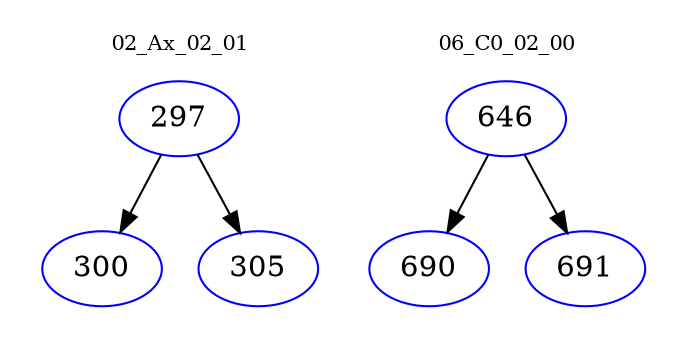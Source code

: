 digraph{
subgraph cluster_0 {
color = white
label = "02_Ax_02_01";
fontsize=10;
T0_297 [label="297", color="blue"]
T0_297 -> T0_300 [color="black"]
T0_300 [label="300", color="blue"]
T0_297 -> T0_305 [color="black"]
T0_305 [label="305", color="blue"]
}
subgraph cluster_1 {
color = white
label = "06_C0_02_00";
fontsize=10;
T1_646 [label="646", color="blue"]
T1_646 -> T1_690 [color="black"]
T1_690 [label="690", color="blue"]
T1_646 -> T1_691 [color="black"]
T1_691 [label="691", color="blue"]
}
}

